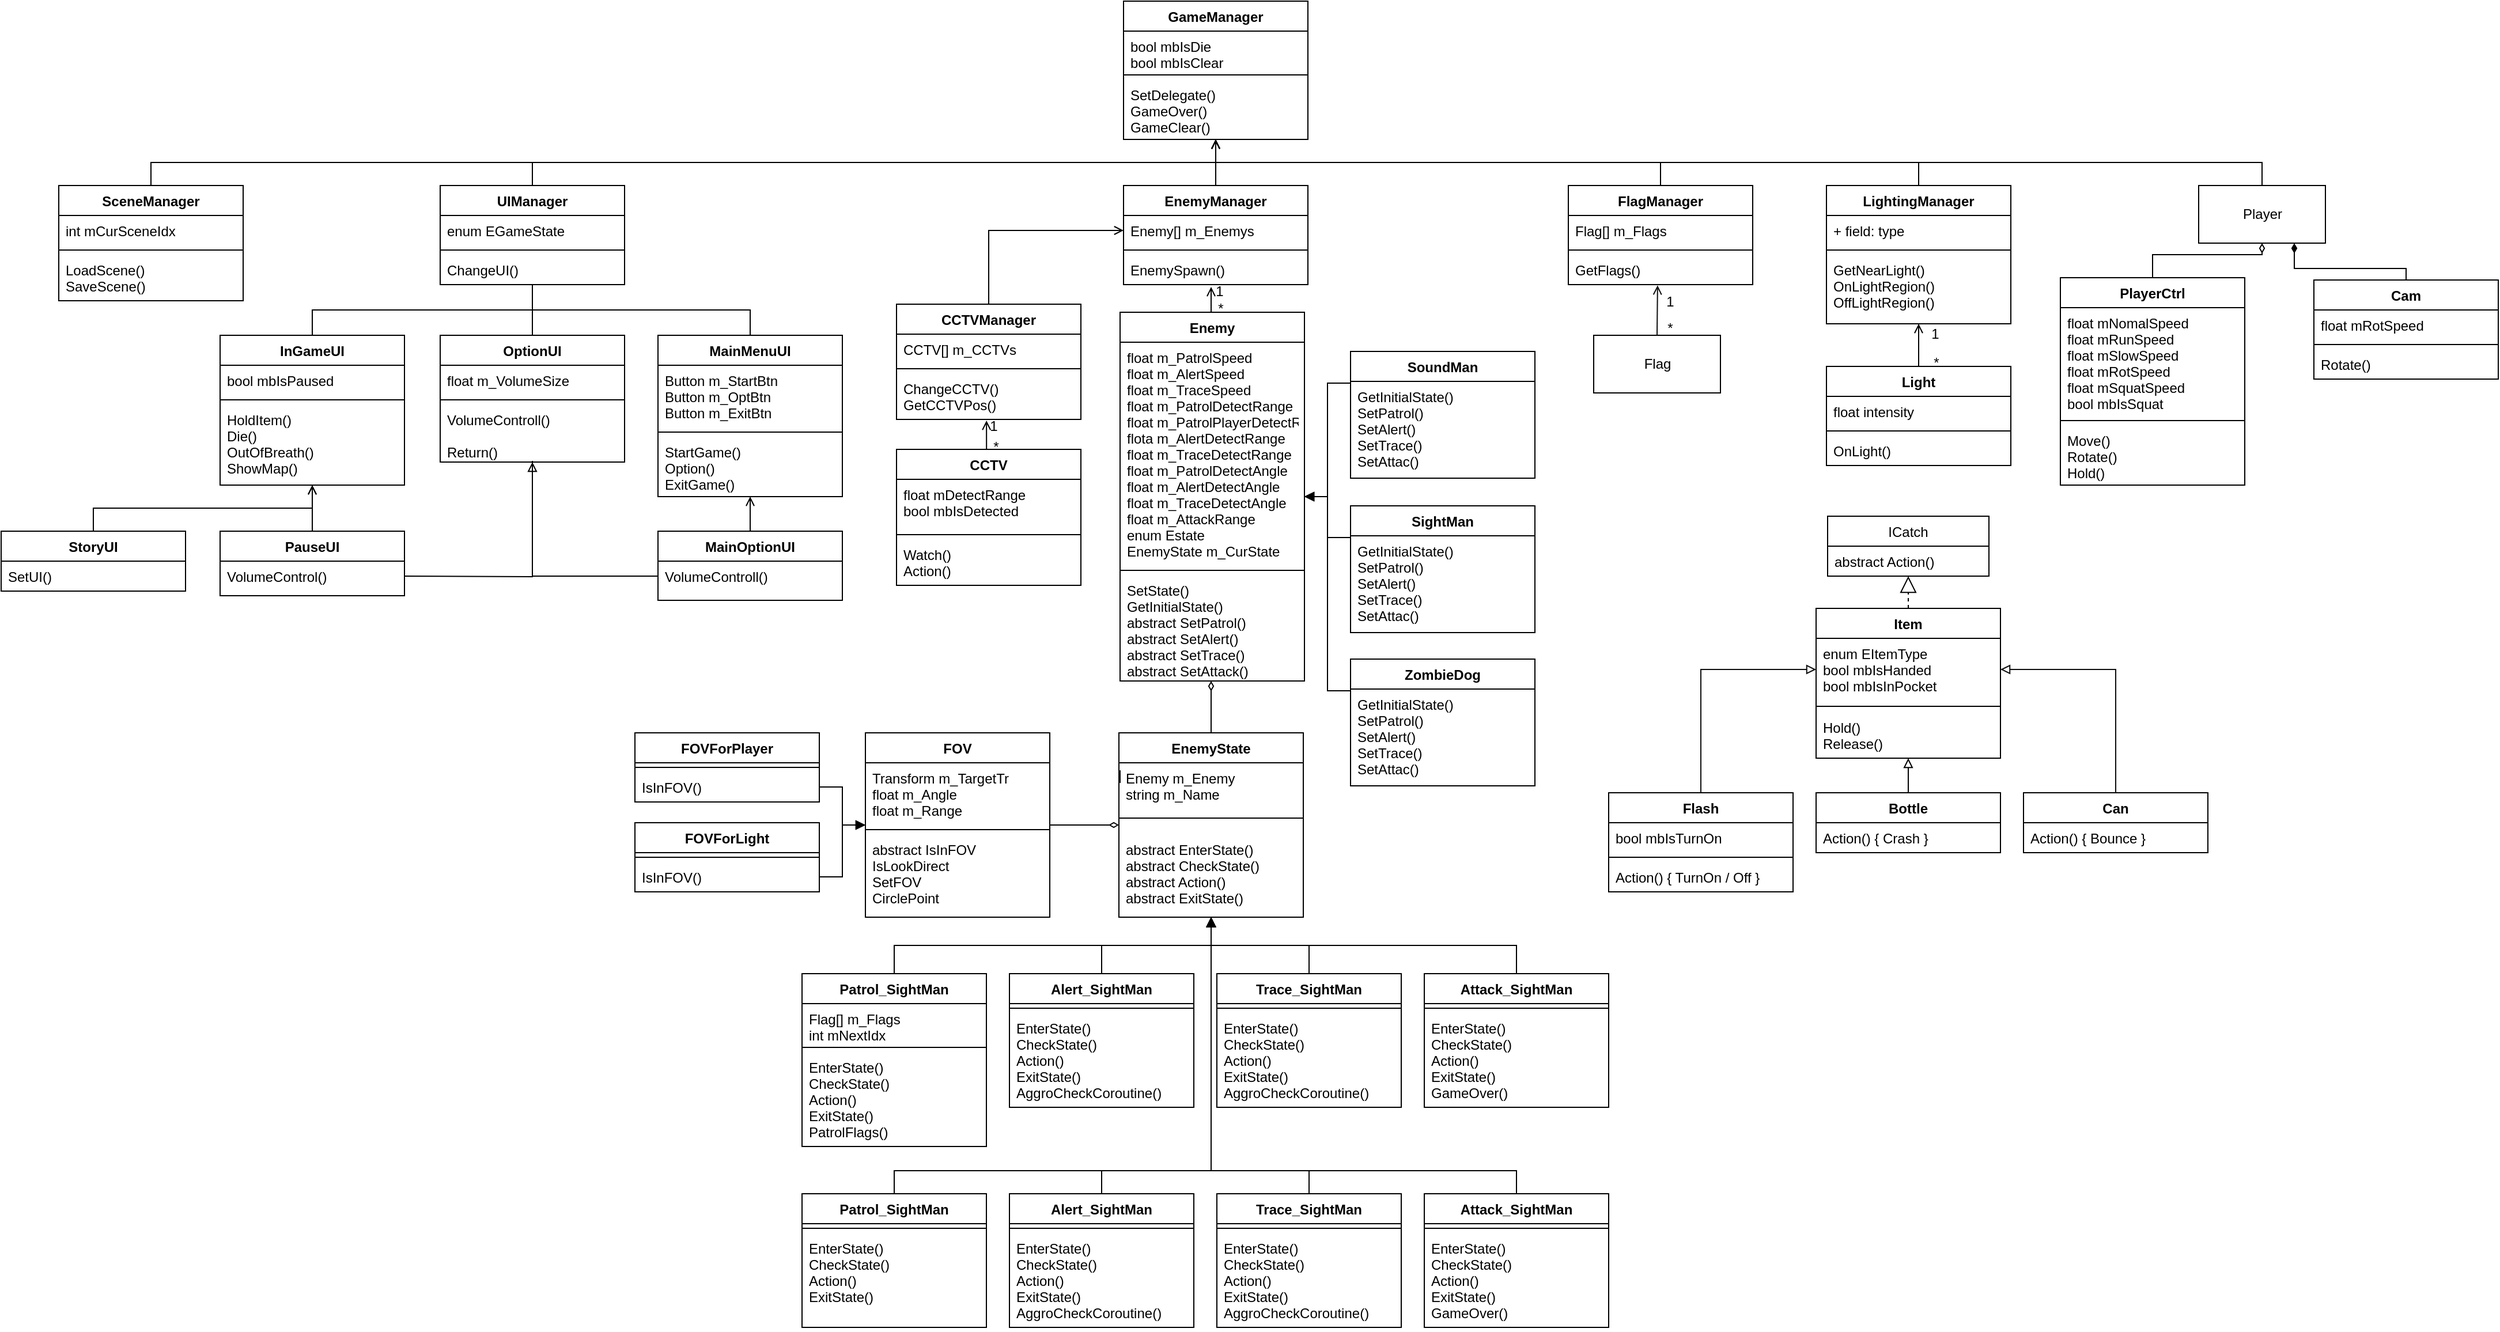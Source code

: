 <mxfile version="20.5.3" type="device"><diagram id="C5RBs43oDa-KdzZeNtuy" name="Page-1"><mxGraphModel dx="2012" dy="1831" grid="1" gridSize="10" guides="1" tooltips="1" connect="1" arrows="1" fold="1" page="1" pageScale="1" pageWidth="827" pageHeight="1169" math="0" shadow="0"><root><mxCell id="WIyWlLk6GJQsqaUBKTNV-0"/><mxCell id="WIyWlLk6GJQsqaUBKTNV-1" parent="WIyWlLk6GJQsqaUBKTNV-0"/><mxCell id="2dFrVnotjNroQmlPNKlV-12" value="GameManager" style="swimlane;fontStyle=1;align=center;verticalAlign=top;childLayout=stackLayout;horizontal=1;startSize=26;horizontalStack=0;resizeParent=1;resizeParentMax=0;resizeLast=0;collapsible=1;marginBottom=0;" parent="WIyWlLk6GJQsqaUBKTNV-1" vertex="1"><mxGeometry x="254" y="-10" width="160" height="120" as="geometry"/></mxCell><mxCell id="2dFrVnotjNroQmlPNKlV-13" value="bool mbIsDie&#10;bool mbIsClear&#10;" style="text;strokeColor=none;fillColor=none;align=left;verticalAlign=top;spacingLeft=4;spacingRight=4;overflow=hidden;rotatable=0;points=[[0,0.5],[1,0.5]];portConstraint=eastwest;" parent="2dFrVnotjNroQmlPNKlV-12" vertex="1"><mxGeometry y="26" width="160" height="34" as="geometry"/></mxCell><mxCell id="2dFrVnotjNroQmlPNKlV-14" value="" style="line;strokeWidth=1;fillColor=none;align=left;verticalAlign=middle;spacingTop=-1;spacingLeft=3;spacingRight=3;rotatable=0;labelPosition=right;points=[];portConstraint=eastwest;strokeColor=inherit;" parent="2dFrVnotjNroQmlPNKlV-12" vertex="1"><mxGeometry y="60" width="160" height="8" as="geometry"/></mxCell><mxCell id="2dFrVnotjNroQmlPNKlV-15" value="SetDelegate()&#10;GameOver()&#10;GameClear()" style="text;strokeColor=none;fillColor=none;align=left;verticalAlign=top;spacingLeft=4;spacingRight=4;overflow=hidden;rotatable=0;points=[[0,0.5],[1,0.5]];portConstraint=eastwest;" parent="2dFrVnotjNroQmlPNKlV-12" vertex="1"><mxGeometry y="68" width="160" height="52" as="geometry"/></mxCell><mxCell id="VQfciIVfP3_3jHoSC1qB-0" style="edgeStyle=orthogonalEdgeStyle;rounded=0;orthogonalLoop=1;jettySize=auto;html=1;exitX=0.5;exitY=0;exitDx=0;exitDy=0;endArrow=open;endFill=0;" parent="WIyWlLk6GJQsqaUBKTNV-1" source="2dFrVnotjNroQmlPNKlV-16" target="2dFrVnotjNroQmlPNKlV-12" edge="1"><mxGeometry relative="1" as="geometry"/></mxCell><mxCell id="2dFrVnotjNroQmlPNKlV-16" value="UIManager" style="swimlane;fontStyle=1;align=center;verticalAlign=top;childLayout=stackLayout;horizontal=1;startSize=26;horizontalStack=0;resizeParent=1;resizeParentMax=0;resizeLast=0;collapsible=1;marginBottom=0;" parent="WIyWlLk6GJQsqaUBKTNV-1" vertex="1"><mxGeometry x="-339" y="150" width="160" height="86" as="geometry"/></mxCell><mxCell id="2dFrVnotjNroQmlPNKlV-17" value="enum EGameState" style="text;strokeColor=none;fillColor=none;align=left;verticalAlign=top;spacingLeft=4;spacingRight=4;overflow=hidden;rotatable=0;points=[[0,0.5],[1,0.5]];portConstraint=eastwest;" parent="2dFrVnotjNroQmlPNKlV-16" vertex="1"><mxGeometry y="26" width="160" height="26" as="geometry"/></mxCell><mxCell id="2dFrVnotjNroQmlPNKlV-18" value="" style="line;strokeWidth=1;fillColor=none;align=left;verticalAlign=middle;spacingTop=-1;spacingLeft=3;spacingRight=3;rotatable=0;labelPosition=right;points=[];portConstraint=eastwest;strokeColor=inherit;" parent="2dFrVnotjNroQmlPNKlV-16" vertex="1"><mxGeometry y="52" width="160" height="8" as="geometry"/></mxCell><mxCell id="2dFrVnotjNroQmlPNKlV-19" value="ChangeUI()" style="text;strokeColor=none;fillColor=none;align=left;verticalAlign=top;spacingLeft=4;spacingRight=4;overflow=hidden;rotatable=0;points=[[0,0.5],[1,0.5]];portConstraint=eastwest;" parent="2dFrVnotjNroQmlPNKlV-16" vertex="1"><mxGeometry y="60" width="160" height="26" as="geometry"/></mxCell><mxCell id="2dFrVnotjNroQmlPNKlV-20" value="Item" style="swimlane;fontStyle=1;align=center;verticalAlign=top;childLayout=stackLayout;horizontal=1;startSize=26;horizontalStack=0;resizeParent=1;resizeParentMax=0;resizeLast=0;collapsible=1;marginBottom=0;" parent="WIyWlLk6GJQsqaUBKTNV-1" vertex="1"><mxGeometry x="855" y="517" width="160" height="130" as="geometry"/></mxCell><mxCell id="2dFrVnotjNroQmlPNKlV-21" value="enum EItemType&#10;bool mbIsHanded&#10;bool mbIsInPocket" style="text;strokeColor=none;fillColor=none;align=left;verticalAlign=top;spacingLeft=4;spacingRight=4;overflow=hidden;rotatable=0;points=[[0,0.5],[1,0.5]];portConstraint=eastwest;" parent="2dFrVnotjNroQmlPNKlV-20" vertex="1"><mxGeometry y="26" width="160" height="54" as="geometry"/></mxCell><mxCell id="2dFrVnotjNroQmlPNKlV-22" value="" style="line;strokeWidth=1;fillColor=none;align=left;verticalAlign=middle;spacingTop=-1;spacingLeft=3;spacingRight=3;rotatable=0;labelPosition=right;points=[];portConstraint=eastwest;strokeColor=inherit;" parent="2dFrVnotjNroQmlPNKlV-20" vertex="1"><mxGeometry y="80" width="160" height="10" as="geometry"/></mxCell><mxCell id="2dFrVnotjNroQmlPNKlV-23" value="Hold()&#10;Release()" style="text;strokeColor=none;fillColor=none;align=left;verticalAlign=top;spacingLeft=4;spacingRight=4;overflow=hidden;rotatable=0;points=[[0,0.5],[1,0.5]];portConstraint=eastwest;" parent="2dFrVnotjNroQmlPNKlV-20" vertex="1"><mxGeometry y="90" width="160" height="40" as="geometry"/></mxCell><mxCell id="rz0L36-2m6d8yXpoOx7T-83" style="edgeStyle=orthogonalEdgeStyle;rounded=0;orthogonalLoop=1;jettySize=auto;html=1;exitX=0.5;exitY=0;exitDx=0;exitDy=0;endArrow=block;endFill=0;" parent="WIyWlLk6GJQsqaUBKTNV-1" source="2dFrVnotjNroQmlPNKlV-32" target="2dFrVnotjNroQmlPNKlV-20" edge="1"><mxGeometry relative="1" as="geometry"/></mxCell><mxCell id="2dFrVnotjNroQmlPNKlV-32" value="Bottle" style="swimlane;fontStyle=1;align=center;verticalAlign=top;childLayout=stackLayout;horizontal=1;startSize=26;horizontalStack=0;resizeParent=1;resizeParentMax=0;resizeLast=0;collapsible=1;marginBottom=0;" parent="WIyWlLk6GJQsqaUBKTNV-1" vertex="1"><mxGeometry x="855" y="677" width="160" height="52" as="geometry"/></mxCell><mxCell id="2dFrVnotjNroQmlPNKlV-35" value="Action() { Crash }" style="text;strokeColor=none;fillColor=none;align=left;verticalAlign=top;spacingLeft=4;spacingRight=4;overflow=hidden;rotatable=0;points=[[0,0.5],[1,0.5]];portConstraint=eastwest;" parent="2dFrVnotjNroQmlPNKlV-32" vertex="1"><mxGeometry y="26" width="160" height="26" as="geometry"/></mxCell><mxCell id="2dFrVnotjNroQmlPNKlV-40" value="ICatch" style="swimlane;fontStyle=0;childLayout=stackLayout;horizontal=1;startSize=26;fillColor=none;horizontalStack=0;resizeParent=1;resizeParentMax=0;resizeLast=0;collapsible=1;marginBottom=0;" parent="WIyWlLk6GJQsqaUBKTNV-1" vertex="1"><mxGeometry x="865" y="437" width="140" height="52" as="geometry"/></mxCell><mxCell id="2dFrVnotjNroQmlPNKlV-41" value="abstract Action()" style="text;strokeColor=none;fillColor=none;align=left;verticalAlign=top;spacingLeft=4;spacingRight=4;overflow=hidden;rotatable=0;points=[[0,0.5],[1,0.5]];portConstraint=eastwest;" parent="2dFrVnotjNroQmlPNKlV-40" vertex="1"><mxGeometry y="26" width="140" height="26" as="geometry"/></mxCell><mxCell id="2dFrVnotjNroQmlPNKlV-127" style="edgeStyle=orthogonalEdgeStyle;rounded=0;orthogonalLoop=1;jettySize=auto;html=1;exitX=0.5;exitY=0;exitDx=0;exitDy=0;strokeColor=#0D0D0D;endArrow=block;endFill=0;" parent="WIyWlLk6GJQsqaUBKTNV-1" source="2dFrVnotjNroQmlPNKlV-44" target="2dFrVnotjNroQmlPNKlV-21" edge="1"><mxGeometry relative="1" as="geometry"/></mxCell><mxCell id="2dFrVnotjNroQmlPNKlV-44" value="Can" style="swimlane;fontStyle=1;align=center;verticalAlign=top;childLayout=stackLayout;horizontal=1;startSize=26;horizontalStack=0;resizeParent=1;resizeParentMax=0;resizeLast=0;collapsible=1;marginBottom=0;" parent="WIyWlLk6GJQsqaUBKTNV-1" vertex="1"><mxGeometry x="1035" y="677" width="160" height="52" as="geometry"/></mxCell><mxCell id="2dFrVnotjNroQmlPNKlV-47" value="Action() { Bounce }" style="text;strokeColor=none;fillColor=none;align=left;verticalAlign=top;spacingLeft=4;spacingRight=4;overflow=hidden;rotatable=0;points=[[0,0.5],[1,0.5]];portConstraint=eastwest;" parent="2dFrVnotjNroQmlPNKlV-44" vertex="1"><mxGeometry y="26" width="160" height="26" as="geometry"/></mxCell><mxCell id="2dFrVnotjNroQmlPNKlV-128" style="edgeStyle=orthogonalEdgeStyle;rounded=0;orthogonalLoop=1;jettySize=auto;html=1;exitX=0.5;exitY=0;exitDx=0;exitDy=0;entryX=0;entryY=0.5;entryDx=0;entryDy=0;strokeColor=#0D0D0D;endArrow=block;endFill=0;" parent="WIyWlLk6GJQsqaUBKTNV-1" source="2dFrVnotjNroQmlPNKlV-48" target="2dFrVnotjNroQmlPNKlV-21" edge="1"><mxGeometry relative="1" as="geometry"/></mxCell><mxCell id="2dFrVnotjNroQmlPNKlV-48" value="Flash" style="swimlane;fontStyle=1;align=center;verticalAlign=top;childLayout=stackLayout;horizontal=1;startSize=26;horizontalStack=0;resizeParent=1;resizeParentMax=0;resizeLast=0;collapsible=1;marginBottom=0;" parent="WIyWlLk6GJQsqaUBKTNV-1" vertex="1"><mxGeometry x="675" y="677" width="160" height="86" as="geometry"/></mxCell><mxCell id="2dFrVnotjNroQmlPNKlV-49" value="bool mbIsTurnOn" style="text;strokeColor=none;fillColor=none;align=left;verticalAlign=top;spacingLeft=4;spacingRight=4;overflow=hidden;rotatable=0;points=[[0,0.5],[1,0.5]];portConstraint=eastwest;" parent="2dFrVnotjNroQmlPNKlV-48" vertex="1"><mxGeometry y="26" width="160" height="26" as="geometry"/></mxCell><mxCell id="2dFrVnotjNroQmlPNKlV-50" value="" style="line;strokeWidth=1;fillColor=none;align=left;verticalAlign=middle;spacingTop=-1;spacingLeft=3;spacingRight=3;rotatable=0;labelPosition=right;points=[];portConstraint=eastwest;strokeColor=inherit;" parent="2dFrVnotjNroQmlPNKlV-48" vertex="1"><mxGeometry y="52" width="160" height="8" as="geometry"/></mxCell><mxCell id="2dFrVnotjNroQmlPNKlV-51" value="Action() { TurnOn / Off }" style="text;strokeColor=none;fillColor=none;align=left;verticalAlign=top;spacingLeft=4;spacingRight=4;overflow=hidden;rotatable=0;points=[[0,0.5],[1,0.5]];portConstraint=eastwest;" parent="2dFrVnotjNroQmlPNKlV-48" vertex="1"><mxGeometry y="60" width="160" height="26" as="geometry"/></mxCell><mxCell id="VQfciIVfP3_3jHoSC1qB-19" style="edgeStyle=orthogonalEdgeStyle;rounded=0;orthogonalLoop=1;jettySize=auto;html=1;exitX=0.5;exitY=0;exitDx=0;exitDy=0;endArrow=none;endFill=0;" parent="WIyWlLk6GJQsqaUBKTNV-1" source="2dFrVnotjNroQmlPNKlV-57" target="2dFrVnotjNroQmlPNKlV-16" edge="1"><mxGeometry relative="1" as="geometry"/></mxCell><mxCell id="2dFrVnotjNroQmlPNKlV-57" value="MainMenuUI" style="swimlane;fontStyle=1;align=center;verticalAlign=top;childLayout=stackLayout;horizontal=1;startSize=26;horizontalStack=0;resizeParent=1;resizeParentMax=0;resizeLast=0;collapsible=1;marginBottom=0;" parent="WIyWlLk6GJQsqaUBKTNV-1" vertex="1"><mxGeometry x="-150" y="280" width="160" height="140" as="geometry"/></mxCell><mxCell id="2dFrVnotjNroQmlPNKlV-58" value="Button m_StartBtn&#10;Button m_OptBtn&#10;Button m_ExitBtn" style="text;strokeColor=none;fillColor=none;align=left;verticalAlign=top;spacingLeft=4;spacingRight=4;overflow=hidden;rotatable=0;points=[[0,0.5],[1,0.5]];portConstraint=eastwest;" parent="2dFrVnotjNroQmlPNKlV-57" vertex="1"><mxGeometry y="26" width="160" height="54" as="geometry"/></mxCell><mxCell id="2dFrVnotjNroQmlPNKlV-59" value="" style="line;strokeWidth=1;fillColor=none;align=left;verticalAlign=middle;spacingTop=-1;spacingLeft=3;spacingRight=3;rotatable=0;labelPosition=right;points=[];portConstraint=eastwest;strokeColor=inherit;" parent="2dFrVnotjNroQmlPNKlV-57" vertex="1"><mxGeometry y="80" width="160" height="8" as="geometry"/></mxCell><mxCell id="2dFrVnotjNroQmlPNKlV-60" value="StartGame()&#10;Option()&#10;ExitGame()" style="text;strokeColor=none;fillColor=none;align=left;verticalAlign=top;spacingLeft=4;spacingRight=4;overflow=hidden;rotatable=0;points=[[0,0.5],[1,0.5]];portConstraint=eastwest;" parent="2dFrVnotjNroQmlPNKlV-57" vertex="1"><mxGeometry y="88" width="160" height="52" as="geometry"/></mxCell><mxCell id="VQfciIVfP3_3jHoSC1qB-18" style="edgeStyle=orthogonalEdgeStyle;rounded=0;orthogonalLoop=1;jettySize=auto;html=1;exitX=0.5;exitY=0;exitDx=0;exitDy=0;endArrow=open;endFill=0;" parent="WIyWlLk6GJQsqaUBKTNV-1" source="2dFrVnotjNroQmlPNKlV-61" target="2dFrVnotjNroQmlPNKlV-57" edge="1"><mxGeometry relative="1" as="geometry"/></mxCell><mxCell id="2dFrVnotjNroQmlPNKlV-61" value="MainOptionUI" style="swimlane;fontStyle=1;align=center;verticalAlign=top;childLayout=stackLayout;horizontal=1;startSize=26;horizontalStack=0;resizeParent=1;resizeParentMax=0;resizeLast=0;collapsible=1;marginBottom=0;" parent="WIyWlLk6GJQsqaUBKTNV-1" vertex="1"><mxGeometry x="-150" y="450" width="160" height="60" as="geometry"/></mxCell><mxCell id="2dFrVnotjNroQmlPNKlV-64" value="VolumeControll()" style="text;strokeColor=none;fillColor=none;align=left;verticalAlign=top;spacingLeft=4;spacingRight=4;overflow=hidden;rotatable=0;points=[[0,0.5],[1,0.5]];portConstraint=eastwest;" parent="2dFrVnotjNroQmlPNKlV-61" vertex="1"><mxGeometry y="26" width="160" height="34" as="geometry"/></mxCell><mxCell id="VQfciIVfP3_3jHoSC1qB-21" style="edgeStyle=orthogonalEdgeStyle;rounded=0;orthogonalLoop=1;jettySize=auto;html=1;exitX=0.5;exitY=0;exitDx=0;exitDy=0;endArrow=none;endFill=0;" parent="WIyWlLk6GJQsqaUBKTNV-1" source="2dFrVnotjNroQmlPNKlV-65" target="2dFrVnotjNroQmlPNKlV-16" edge="1"><mxGeometry relative="1" as="geometry"/></mxCell><mxCell id="2dFrVnotjNroQmlPNKlV-65" value="InGameUI" style="swimlane;fontStyle=1;align=center;verticalAlign=top;childLayout=stackLayout;horizontal=1;startSize=26;horizontalStack=0;resizeParent=1;resizeParentMax=0;resizeLast=0;collapsible=1;marginBottom=0;" parent="WIyWlLk6GJQsqaUBKTNV-1" vertex="1"><mxGeometry x="-530" y="280" width="160" height="130" as="geometry"/></mxCell><mxCell id="2dFrVnotjNroQmlPNKlV-66" value="bool mbIsPaused" style="text;strokeColor=none;fillColor=none;align=left;verticalAlign=top;spacingLeft=4;spacingRight=4;overflow=hidden;rotatable=0;points=[[0,0.5],[1,0.5]];portConstraint=eastwest;" parent="2dFrVnotjNroQmlPNKlV-65" vertex="1"><mxGeometry y="26" width="160" height="26" as="geometry"/></mxCell><mxCell id="2dFrVnotjNroQmlPNKlV-67" value="" style="line;strokeWidth=1;fillColor=none;align=left;verticalAlign=middle;spacingTop=-1;spacingLeft=3;spacingRight=3;rotatable=0;labelPosition=right;points=[];portConstraint=eastwest;strokeColor=inherit;" parent="2dFrVnotjNroQmlPNKlV-65" vertex="1"><mxGeometry y="52" width="160" height="8" as="geometry"/></mxCell><mxCell id="2dFrVnotjNroQmlPNKlV-68" value="HoldItem()&#10;Die()&#10;OutOfBreath()&#10;ShowMap()&#10;" style="text;strokeColor=none;fillColor=none;align=left;verticalAlign=top;spacingLeft=4;spacingRight=4;overflow=hidden;rotatable=0;points=[[0,0.5],[1,0.5]];portConstraint=eastwest;" parent="2dFrVnotjNroQmlPNKlV-65" vertex="1"><mxGeometry y="60" width="160" height="70" as="geometry"/></mxCell><mxCell id="VQfciIVfP3_3jHoSC1qB-16" style="edgeStyle=orthogonalEdgeStyle;rounded=0;orthogonalLoop=1;jettySize=auto;html=1;exitX=0.5;exitY=0;exitDx=0;exitDy=0;endArrow=open;endFill=0;" parent="WIyWlLk6GJQsqaUBKTNV-1" source="2dFrVnotjNroQmlPNKlV-70" target="2dFrVnotjNroQmlPNKlV-65" edge="1"><mxGeometry relative="1" as="geometry"/></mxCell><mxCell id="2dFrVnotjNroQmlPNKlV-70" value="PauseUI" style="swimlane;fontStyle=1;align=center;verticalAlign=top;childLayout=stackLayout;horizontal=1;startSize=26;horizontalStack=0;resizeParent=1;resizeParentMax=0;resizeLast=0;collapsible=1;marginBottom=0;" parent="WIyWlLk6GJQsqaUBKTNV-1" vertex="1"><mxGeometry x="-530" y="450" width="160" height="56" as="geometry"/></mxCell><mxCell id="2dFrVnotjNroQmlPNKlV-73" value="VolumeControl()" style="text;strokeColor=none;fillColor=none;align=left;verticalAlign=top;spacingLeft=4;spacingRight=4;overflow=hidden;rotatable=0;points=[[0,0.5],[1,0.5]];portConstraint=eastwest;" parent="2dFrVnotjNroQmlPNKlV-70" vertex="1"><mxGeometry y="26" width="160" height="30" as="geometry"/></mxCell><mxCell id="VQfciIVfP3_3jHoSC1qB-20" style="edgeStyle=orthogonalEdgeStyle;rounded=0;orthogonalLoop=1;jettySize=auto;html=1;exitX=0.5;exitY=0;exitDx=0;exitDy=0;endArrow=none;endFill=0;" parent="WIyWlLk6GJQsqaUBKTNV-1" source="2dFrVnotjNroQmlPNKlV-74" target="2dFrVnotjNroQmlPNKlV-16" edge="1"><mxGeometry relative="1" as="geometry"/></mxCell><mxCell id="2dFrVnotjNroQmlPNKlV-74" value="OptionUI" style="swimlane;fontStyle=1;align=center;verticalAlign=top;childLayout=stackLayout;horizontal=1;startSize=26;horizontalStack=0;resizeParent=1;resizeParentMax=0;resizeLast=0;collapsible=1;marginBottom=0;" parent="WIyWlLk6GJQsqaUBKTNV-1" vertex="1"><mxGeometry x="-339" y="280" width="160" height="110" as="geometry"/></mxCell><mxCell id="2dFrVnotjNroQmlPNKlV-75" value="float m_VolumeSize" style="text;strokeColor=none;fillColor=none;align=left;verticalAlign=top;spacingLeft=4;spacingRight=4;overflow=hidden;rotatable=0;points=[[0,0.5],[1,0.5]];portConstraint=eastwest;" parent="2dFrVnotjNroQmlPNKlV-74" vertex="1"><mxGeometry y="26" width="160" height="26" as="geometry"/></mxCell><mxCell id="2dFrVnotjNroQmlPNKlV-76" value="" style="line;strokeWidth=1;fillColor=none;align=left;verticalAlign=middle;spacingTop=-1;spacingLeft=3;spacingRight=3;rotatable=0;labelPosition=right;points=[];portConstraint=eastwest;strokeColor=inherit;" parent="2dFrVnotjNroQmlPNKlV-74" vertex="1"><mxGeometry y="52" width="160" height="8" as="geometry"/></mxCell><mxCell id="2dFrVnotjNroQmlPNKlV-77" value="VolumeControll()&#10;&#10;Return()" style="text;strokeColor=none;fillColor=none;align=left;verticalAlign=top;spacingLeft=4;spacingRight=4;overflow=hidden;rotatable=0;points=[[0,0.5],[1,0.5]];portConstraint=eastwest;" parent="2dFrVnotjNroQmlPNKlV-74" vertex="1"><mxGeometry y="60" width="160" height="50" as="geometry"/></mxCell><mxCell id="VQfciIVfP3_3jHoSC1qB-2" style="edgeStyle=orthogonalEdgeStyle;rounded=0;orthogonalLoop=1;jettySize=auto;html=1;exitX=0.5;exitY=0;exitDx=0;exitDy=0;endArrow=open;endFill=0;" parent="WIyWlLk6GJQsqaUBKTNV-1" source="2dFrVnotjNroQmlPNKlV-101" target="2dFrVnotjNroQmlPNKlV-12" edge="1"><mxGeometry relative="1" as="geometry"/></mxCell><mxCell id="2dFrVnotjNroQmlPNKlV-101" value="FlagManager" style="swimlane;fontStyle=1;align=center;verticalAlign=top;childLayout=stackLayout;horizontal=1;startSize=26;horizontalStack=0;resizeParent=1;resizeParentMax=0;resizeLast=0;collapsible=1;marginBottom=0;" parent="WIyWlLk6GJQsqaUBKTNV-1" vertex="1"><mxGeometry x="640" y="150" width="160" height="86" as="geometry"/></mxCell><mxCell id="2dFrVnotjNroQmlPNKlV-102" value="Flag[] m_Flags" style="text;strokeColor=none;fillColor=none;align=left;verticalAlign=top;spacingLeft=4;spacingRight=4;overflow=hidden;rotatable=0;points=[[0,0.5],[1,0.5]];portConstraint=eastwest;" parent="2dFrVnotjNroQmlPNKlV-101" vertex="1"><mxGeometry y="26" width="160" height="26" as="geometry"/></mxCell><mxCell id="2dFrVnotjNroQmlPNKlV-103" value="" style="line;strokeWidth=1;fillColor=none;align=left;verticalAlign=middle;spacingTop=-1;spacingLeft=3;spacingRight=3;rotatable=0;labelPosition=right;points=[];portConstraint=eastwest;strokeColor=inherit;" parent="2dFrVnotjNroQmlPNKlV-101" vertex="1"><mxGeometry y="52" width="160" height="8" as="geometry"/></mxCell><mxCell id="2dFrVnotjNroQmlPNKlV-104" value="GetFlags()" style="text;strokeColor=none;fillColor=none;align=left;verticalAlign=top;spacingLeft=4;spacingRight=4;overflow=hidden;rotatable=0;points=[[0,0.5],[1,0.5]];portConstraint=eastwest;" parent="2dFrVnotjNroQmlPNKlV-101" vertex="1"><mxGeometry y="60" width="160" height="26" as="geometry"/></mxCell><mxCell id="2dFrVnotjNroQmlPNKlV-113" value="Flag" style="html=1;" parent="WIyWlLk6GJQsqaUBKTNV-1" vertex="1"><mxGeometry x="662" y="280" width="110" height="50" as="geometry"/></mxCell><mxCell id="VQfciIVfP3_3jHoSC1qB-1" style="edgeStyle=orthogonalEdgeStyle;rounded=0;orthogonalLoop=1;jettySize=auto;html=1;exitX=0.5;exitY=0;exitDx=0;exitDy=0;endArrow=open;endFill=0;" parent="WIyWlLk6GJQsqaUBKTNV-1" source="2dFrVnotjNroQmlPNKlV-118" target="2dFrVnotjNroQmlPNKlV-12" edge="1"><mxGeometry relative="1" as="geometry"/></mxCell><mxCell id="2dFrVnotjNroQmlPNKlV-118" value="EnemyManager" style="swimlane;fontStyle=1;align=center;verticalAlign=top;childLayout=stackLayout;horizontal=1;startSize=26;horizontalStack=0;resizeParent=1;resizeParentMax=0;resizeLast=0;collapsible=1;marginBottom=0;" parent="WIyWlLk6GJQsqaUBKTNV-1" vertex="1"><mxGeometry x="254" y="150" width="160" height="86" as="geometry"/></mxCell><mxCell id="2dFrVnotjNroQmlPNKlV-119" value="Enemy[] m_Enemys" style="text;strokeColor=none;fillColor=none;align=left;verticalAlign=top;spacingLeft=4;spacingRight=4;overflow=hidden;rotatable=0;points=[[0,0.5],[1,0.5]];portConstraint=eastwest;" parent="2dFrVnotjNroQmlPNKlV-118" vertex="1"><mxGeometry y="26" width="160" height="26" as="geometry"/></mxCell><mxCell id="2dFrVnotjNroQmlPNKlV-120" value="" style="line;strokeWidth=1;fillColor=none;align=left;verticalAlign=middle;spacingTop=-1;spacingLeft=3;spacingRight=3;rotatable=0;labelPosition=right;points=[];portConstraint=eastwest;strokeColor=inherit;" parent="2dFrVnotjNroQmlPNKlV-118" vertex="1"><mxGeometry y="52" width="160" height="8" as="geometry"/></mxCell><mxCell id="2dFrVnotjNroQmlPNKlV-121" value="EnemySpawn()" style="text;strokeColor=none;fillColor=none;align=left;verticalAlign=top;spacingLeft=4;spacingRight=4;overflow=hidden;rotatable=0;points=[[0,0.5],[1,0.5]];portConstraint=eastwest;" parent="2dFrVnotjNroQmlPNKlV-118" vertex="1"><mxGeometry y="60" width="160" height="26" as="geometry"/></mxCell><mxCell id="2dFrVnotjNroQmlPNKlV-123" value="" style="endArrow=block;dashed=1;endFill=0;endSize=12;html=1;rounded=0;exitX=0.5;exitY=0;exitDx=0;exitDy=0;" parent="WIyWlLk6GJQsqaUBKTNV-1" source="2dFrVnotjNroQmlPNKlV-20" target="2dFrVnotjNroQmlPNKlV-41" edge="1"><mxGeometry width="160" relative="1" as="geometry"><mxPoint x="745" y="477" as="sourcePoint"/><mxPoint x="935" y="467" as="targetPoint"/></mxGeometry></mxCell><mxCell id="2dFrVnotjNroQmlPNKlV-131" value="" style="endArrow=open;html=1;rounded=0;strokeColor=#0D0D0D;entryX=0.484;entryY=1.023;entryDx=0;entryDy=0;entryPerimeter=0;exitX=0.5;exitY=0;exitDx=0;exitDy=0;endFill=0;" parent="WIyWlLk6GJQsqaUBKTNV-1" source="2dFrVnotjNroQmlPNKlV-113" target="2dFrVnotjNroQmlPNKlV-104" edge="1"><mxGeometry width="50" height="50" relative="1" as="geometry"><mxPoint x="497" y="280" as="sourcePoint"/><mxPoint x="380" y="330" as="targetPoint"/></mxGeometry></mxCell><mxCell id="rz0L36-2m6d8yXpoOx7T-55" style="edgeStyle=orthogonalEdgeStyle;rounded=0;orthogonalLoop=1;jettySize=auto;html=1;exitX=0.5;exitY=0;exitDx=0;exitDy=0;entryX=0.475;entryY=1.077;entryDx=0;entryDy=0;entryPerimeter=0;endArrow=open;endFill=0;" parent="WIyWlLk6GJQsqaUBKTNV-1" source="2dFrVnotjNroQmlPNKlV-132" target="2dFrVnotjNroQmlPNKlV-121" edge="1"><mxGeometry relative="1" as="geometry"/></mxCell><mxCell id="2dFrVnotjNroQmlPNKlV-132" value="Enemy" style="swimlane;fontStyle=1;align=center;verticalAlign=top;childLayout=stackLayout;horizontal=1;startSize=26;horizontalStack=0;resizeParent=1;resizeParentMax=0;resizeLast=0;collapsible=1;marginBottom=0;" parent="WIyWlLk6GJQsqaUBKTNV-1" vertex="1"><mxGeometry x="251" y="260" width="160" height="320" as="geometry"/></mxCell><mxCell id="2dFrVnotjNroQmlPNKlV-133" value="float m_PatrolSpeed&#10;float m_AlertSpeed&#10;float m_TraceSpeed&#10;float m_PatrolDetectRange&#10;float m_PatrolPlayerDetectRange&#10;flota m_AlertDetectRange&#10;float m_TraceDetectRange&#10;float m_PatrolDetectAngle&#10;float m_AlertDetectAngle&#10;float m_TraceDetectAngle&#10;float m_AttackRange&#10;enum Estate&#10;EnemyState m_CurState" style="text;strokeColor=none;fillColor=none;align=left;verticalAlign=top;spacingLeft=4;spacingRight=4;overflow=hidden;rotatable=0;points=[[0,0.5],[1,0.5]];portConstraint=eastwest;" parent="2dFrVnotjNroQmlPNKlV-132" vertex="1"><mxGeometry y="26" width="160" height="194" as="geometry"/></mxCell><mxCell id="2dFrVnotjNroQmlPNKlV-134" value="" style="line;strokeWidth=1;fillColor=none;align=left;verticalAlign=middle;spacingTop=-1;spacingLeft=3;spacingRight=3;rotatable=0;labelPosition=right;points=[];portConstraint=eastwest;strokeColor=inherit;" parent="2dFrVnotjNroQmlPNKlV-132" vertex="1"><mxGeometry y="220" width="160" height="8" as="geometry"/></mxCell><mxCell id="2dFrVnotjNroQmlPNKlV-135" value="SetState()&#10;GetInitialState()&#10;abstract SetPatrol()&#10;abstract SetAlert()&#10;abstract SetTrace()&#10;abstract SetAttack()" style="text;strokeColor=none;fillColor=none;align=left;verticalAlign=top;spacingLeft=4;spacingRight=4;overflow=hidden;rotatable=0;points=[[0,0.5],[1,0.5]];portConstraint=eastwest;" parent="2dFrVnotjNroQmlPNKlV-132" vertex="1"><mxGeometry y="228" width="160" height="92" as="geometry"/></mxCell><mxCell id="L4Ud0WN-KDymbVJi9wOY-71" style="edgeStyle=orthogonalEdgeStyle;rounded=0;orthogonalLoop=1;jettySize=auto;html=1;exitX=0.5;exitY=0;exitDx=0;exitDy=0;endArrow=diamondThin;endFill=0;" edge="1" parent="WIyWlLk6GJQsqaUBKTNV-1" source="2dFrVnotjNroQmlPNKlV-137" target="2dFrVnotjNroQmlPNKlV-132"><mxGeometry relative="1" as="geometry"><Array as="points"><mxPoint x="330" y="590"/><mxPoint x="330" y="590"/></Array></mxGeometry></mxCell><mxCell id="2dFrVnotjNroQmlPNKlV-137" value="EnemyState" style="swimlane;fontStyle=1;align=center;verticalAlign=top;childLayout=stackLayout;horizontal=1;startSize=26;horizontalStack=0;resizeParent=1;resizeParentMax=0;resizeLast=0;collapsible=1;marginBottom=0;" parent="WIyWlLk6GJQsqaUBKTNV-1" vertex="1"><mxGeometry x="250" y="625" width="160" height="160" as="geometry"/></mxCell><mxCell id="2dFrVnotjNroQmlPNKlV-138" value="Enemy m_Enemy&#10;string m_Name" style="text;strokeColor=none;fillColor=none;align=left;verticalAlign=top;spacingLeft=4;spacingRight=4;overflow=hidden;rotatable=0;points=[[0,0.5],[1,0.5]];portConstraint=eastwest;" parent="2dFrVnotjNroQmlPNKlV-137" vertex="1"><mxGeometry y="26" width="160" height="34" as="geometry"/></mxCell><mxCell id="2dFrVnotjNroQmlPNKlV-139" value="" style="line;strokeWidth=1;fillColor=none;align=left;verticalAlign=middle;spacingTop=-1;spacingLeft=3;spacingRight=3;rotatable=0;labelPosition=right;points=[];portConstraint=eastwest;strokeColor=inherit;" parent="2dFrVnotjNroQmlPNKlV-137" vertex="1"><mxGeometry y="60" width="160" height="28" as="geometry"/></mxCell><mxCell id="2dFrVnotjNroQmlPNKlV-140" value="abstract EnterState()&#10;abstract CheckState()&#10;abstract Action()&#10;abstract ExitState()" style="text;strokeColor=none;fillColor=none;align=left;verticalAlign=top;spacingLeft=4;spacingRight=4;overflow=hidden;rotatable=0;points=[[0,0.5],[1,0.5]];portConstraint=eastwest;" parent="2dFrVnotjNroQmlPNKlV-137" vertex="1"><mxGeometry y="88" width="160" height="72" as="geometry"/></mxCell><mxCell id="VQfciIVfP3_3jHoSC1qB-9" style="edgeStyle=orthogonalEdgeStyle;rounded=0;orthogonalLoop=1;jettySize=auto;html=1;exitX=0;exitY=0.5;exitDx=0;exitDy=0;entryX=0.006;entryY=0.192;entryDx=0;entryDy=0;entryPerimeter=0;endArrow=none;endFill=0;" parent="2dFrVnotjNroQmlPNKlV-137" source="2dFrVnotjNroQmlPNKlV-138" target="2dFrVnotjNroQmlPNKlV-138" edge="1"><mxGeometry relative="1" as="geometry"/></mxCell><mxCell id="L4Ud0WN-KDymbVJi9wOY-72" style="edgeStyle=orthogonalEdgeStyle;rounded=0;orthogonalLoop=1;jettySize=auto;html=1;exitX=0;exitY=0.25;exitDx=0;exitDy=0;endArrow=block;endFill=1;" edge="1" parent="WIyWlLk6GJQsqaUBKTNV-1" source="rz0L36-2m6d8yXpoOx7T-9" target="2dFrVnotjNroQmlPNKlV-132"><mxGeometry relative="1" as="geometry"/></mxCell><mxCell id="rz0L36-2m6d8yXpoOx7T-9" value="SoundMan" style="swimlane;fontStyle=1;align=center;verticalAlign=top;childLayout=stackLayout;horizontal=1;startSize=26;horizontalStack=0;resizeParent=1;resizeParentMax=0;resizeLast=0;collapsible=1;marginBottom=0;" parent="WIyWlLk6GJQsqaUBKTNV-1" vertex="1"><mxGeometry x="451" y="294" width="160" height="110" as="geometry"/></mxCell><mxCell id="rz0L36-2m6d8yXpoOx7T-12" value="GetInitialState()&#10;SetPatrol()&#10;SetAlert()&#10;SetTrace()&#10;SetAttac()" style="text;strokeColor=none;fillColor=none;align=left;verticalAlign=top;spacingLeft=4;spacingRight=4;overflow=hidden;rotatable=0;points=[[0,0.5],[1,0.5]];portConstraint=eastwest;" parent="rz0L36-2m6d8yXpoOx7T-9" vertex="1"><mxGeometry y="26" width="160" height="84" as="geometry"/></mxCell><mxCell id="L4Ud0WN-KDymbVJi9wOY-73" style="edgeStyle=orthogonalEdgeStyle;rounded=0;orthogonalLoop=1;jettySize=auto;html=1;exitX=0;exitY=0.25;exitDx=0;exitDy=0;endArrow=block;endFill=1;" edge="1" parent="WIyWlLk6GJQsqaUBKTNV-1" source="rz0L36-2m6d8yXpoOx7T-13" target="2dFrVnotjNroQmlPNKlV-132"><mxGeometry relative="1" as="geometry"/></mxCell><mxCell id="rz0L36-2m6d8yXpoOx7T-13" value="SightMan" style="swimlane;fontStyle=1;align=center;verticalAlign=top;childLayout=stackLayout;horizontal=1;startSize=26;horizontalStack=0;resizeParent=1;resizeParentMax=0;resizeLast=0;collapsible=1;marginBottom=0;" parent="WIyWlLk6GJQsqaUBKTNV-1" vertex="1"><mxGeometry x="451" y="428" width="160" height="110" as="geometry"/></mxCell><mxCell id="rz0L36-2m6d8yXpoOx7T-16" value="GetInitialState()&#10;SetPatrol()&#10;SetAlert()&#10;SetTrace()&#10;SetAttac()" style="text;strokeColor=none;fillColor=none;align=left;verticalAlign=top;spacingLeft=4;spacingRight=4;overflow=hidden;rotatable=0;points=[[0,0.5],[1,0.5]];portConstraint=eastwest;" parent="rz0L36-2m6d8yXpoOx7T-13" vertex="1"><mxGeometry y="26" width="160" height="84" as="geometry"/></mxCell><mxCell id="VQfciIVfP3_3jHoSC1qB-4" style="edgeStyle=orthogonalEdgeStyle;rounded=0;orthogonalLoop=1;jettySize=auto;html=1;exitX=0.5;exitY=0;exitDx=0;exitDy=0;endArrow=diamondThin;endFill=0;" parent="WIyWlLk6GJQsqaUBKTNV-1" source="rz0L36-2m6d8yXpoOx7T-22" target="rz0L36-2m6d8yXpoOx7T-30" edge="1"><mxGeometry relative="1" as="geometry"/></mxCell><mxCell id="rz0L36-2m6d8yXpoOx7T-22" value="PlayerCtrl" style="swimlane;fontStyle=1;align=center;verticalAlign=top;childLayout=stackLayout;horizontal=1;startSize=26;horizontalStack=0;resizeParent=1;resizeParentMax=0;resizeLast=0;collapsible=1;marginBottom=0;" parent="WIyWlLk6GJQsqaUBKTNV-1" vertex="1"><mxGeometry x="1067" y="230" width="160" height="180" as="geometry"/></mxCell><mxCell id="rz0L36-2m6d8yXpoOx7T-23" value="float mNomalSpeed&#10;float mRunSpeed&#10;float mSlowSpeed&#10;float mRotSpeed&#10;float mSquatSpeed&#10;bool mbIsSquat&#10;" style="text;strokeColor=none;fillColor=none;align=left;verticalAlign=top;spacingLeft=4;spacingRight=4;overflow=hidden;rotatable=0;points=[[0,0.5],[1,0.5]];portConstraint=eastwest;" parent="rz0L36-2m6d8yXpoOx7T-22" vertex="1"><mxGeometry y="26" width="160" height="94" as="geometry"/></mxCell><mxCell id="rz0L36-2m6d8yXpoOx7T-24" value="" style="line;strokeWidth=1;fillColor=none;align=left;verticalAlign=middle;spacingTop=-1;spacingLeft=3;spacingRight=3;rotatable=0;labelPosition=right;points=[];portConstraint=eastwest;strokeColor=inherit;" parent="rz0L36-2m6d8yXpoOx7T-22" vertex="1"><mxGeometry y="120" width="160" height="8" as="geometry"/></mxCell><mxCell id="rz0L36-2m6d8yXpoOx7T-25" value="Move()&#10;Rotate()&#10;Hold()" style="text;strokeColor=none;fillColor=none;align=left;verticalAlign=top;spacingLeft=4;spacingRight=4;overflow=hidden;rotatable=0;points=[[0,0.5],[1,0.5]];portConstraint=eastwest;" parent="rz0L36-2m6d8yXpoOx7T-22" vertex="1"><mxGeometry y="128" width="160" height="52" as="geometry"/></mxCell><mxCell id="VQfciIVfP3_3jHoSC1qB-3" style="edgeStyle=orthogonalEdgeStyle;rounded=0;orthogonalLoop=1;jettySize=auto;html=1;exitX=0.5;exitY=0;exitDx=0;exitDy=0;endArrow=open;endFill=0;" parent="WIyWlLk6GJQsqaUBKTNV-1" source="rz0L36-2m6d8yXpoOx7T-30" target="2dFrVnotjNroQmlPNKlV-12" edge="1"><mxGeometry relative="1" as="geometry"/></mxCell><mxCell id="rz0L36-2m6d8yXpoOx7T-30" value="Player" style="html=1;" parent="WIyWlLk6GJQsqaUBKTNV-1" vertex="1"><mxGeometry x="1187" y="150" width="110" height="50" as="geometry"/></mxCell><mxCell id="L4Ud0WN-KDymbVJi9wOY-74" style="edgeStyle=orthogonalEdgeStyle;rounded=0;orthogonalLoop=1;jettySize=auto;html=1;exitX=0;exitY=0.25;exitDx=0;exitDy=0;endArrow=block;endFill=1;" edge="1" parent="WIyWlLk6GJQsqaUBKTNV-1" source="rz0L36-2m6d8yXpoOx7T-31" target="2dFrVnotjNroQmlPNKlV-132"><mxGeometry relative="1" as="geometry"/></mxCell><mxCell id="rz0L36-2m6d8yXpoOx7T-31" value="ZombieDog" style="swimlane;fontStyle=1;align=center;verticalAlign=top;childLayout=stackLayout;horizontal=1;startSize=26;horizontalStack=0;resizeParent=1;resizeParentMax=0;resizeLast=0;collapsible=1;marginBottom=0;" parent="WIyWlLk6GJQsqaUBKTNV-1" vertex="1"><mxGeometry x="451" y="561" width="160" height="110" as="geometry"/></mxCell><mxCell id="rz0L36-2m6d8yXpoOx7T-34" value="GetInitialState()&#10;SetPatrol()&#10;SetAlert()&#10;SetTrace()&#10;SetAttac()" style="text;strokeColor=none;fillColor=none;align=left;verticalAlign=top;spacingLeft=4;spacingRight=4;overflow=hidden;rotatable=0;points=[[0,0.5],[1,0.5]];portConstraint=eastwest;" parent="rz0L36-2m6d8yXpoOx7T-31" vertex="1"><mxGeometry y="26" width="160" height="84" as="geometry"/></mxCell><mxCell id="rz0L36-2m6d8yXpoOx7T-53" style="edgeStyle=orthogonalEdgeStyle;rounded=0;orthogonalLoop=1;jettySize=auto;html=1;exitX=0.5;exitY=0;exitDx=0;exitDy=0;entryX=0.488;entryY=1.025;entryDx=0;entryDy=0;entryPerimeter=0;endArrow=open;endFill=0;" parent="WIyWlLk6GJQsqaUBKTNV-1" source="rz0L36-2m6d8yXpoOx7T-36" target="rz0L36-2m6d8yXpoOx7T-43" edge="1"><mxGeometry relative="1" as="geometry"/></mxCell><mxCell id="rz0L36-2m6d8yXpoOx7T-36" value="CCTV" style="swimlane;fontStyle=1;align=center;verticalAlign=top;childLayout=stackLayout;horizontal=1;startSize=26;horizontalStack=0;resizeParent=1;resizeParentMax=0;resizeLast=0;collapsible=1;marginBottom=0;" parent="WIyWlLk6GJQsqaUBKTNV-1" vertex="1"><mxGeometry x="57" y="379" width="160" height="118" as="geometry"/></mxCell><mxCell id="rz0L36-2m6d8yXpoOx7T-37" value="float mDetectRange&#10;bool mbIsDetected" style="text;strokeColor=none;fillColor=none;align=left;verticalAlign=top;spacingLeft=4;spacingRight=4;overflow=hidden;rotatable=0;points=[[0,0.5],[1,0.5]];portConstraint=eastwest;" parent="rz0L36-2m6d8yXpoOx7T-36" vertex="1"><mxGeometry y="26" width="160" height="44" as="geometry"/></mxCell><mxCell id="rz0L36-2m6d8yXpoOx7T-38" value="" style="line;strokeWidth=1;fillColor=none;align=left;verticalAlign=middle;spacingTop=-1;spacingLeft=3;spacingRight=3;rotatable=0;labelPosition=right;points=[];portConstraint=eastwest;strokeColor=inherit;" parent="rz0L36-2m6d8yXpoOx7T-36" vertex="1"><mxGeometry y="70" width="160" height="8" as="geometry"/></mxCell><mxCell id="rz0L36-2m6d8yXpoOx7T-39" value="Watch()&#10;Action()" style="text;strokeColor=none;fillColor=none;align=left;verticalAlign=top;spacingLeft=4;spacingRight=4;overflow=hidden;rotatable=0;points=[[0,0.5],[1,0.5]];portConstraint=eastwest;" parent="rz0L36-2m6d8yXpoOx7T-36" vertex="1"><mxGeometry y="78" width="160" height="40" as="geometry"/></mxCell><mxCell id="rz0L36-2m6d8yXpoOx7T-56" style="edgeStyle=orthogonalEdgeStyle;rounded=0;orthogonalLoop=1;jettySize=auto;html=1;exitX=0.5;exitY=0;exitDx=0;exitDy=0;entryX=0;entryY=0.5;entryDx=0;entryDy=0;endArrow=open;endFill=0;" parent="WIyWlLk6GJQsqaUBKTNV-1" source="rz0L36-2m6d8yXpoOx7T-40" target="2dFrVnotjNroQmlPNKlV-119" edge="1"><mxGeometry relative="1" as="geometry"/></mxCell><mxCell id="rz0L36-2m6d8yXpoOx7T-40" value="CCTVManager" style="swimlane;fontStyle=1;align=center;verticalAlign=top;childLayout=stackLayout;horizontal=1;startSize=26;horizontalStack=0;resizeParent=1;resizeParentMax=0;resizeLast=0;collapsible=1;marginBottom=0;" parent="WIyWlLk6GJQsqaUBKTNV-1" vertex="1"><mxGeometry x="57" y="253" width="160" height="100" as="geometry"/></mxCell><mxCell id="rz0L36-2m6d8yXpoOx7T-41" value="CCTV[] m_CCTVs" style="text;strokeColor=none;fillColor=none;align=left;verticalAlign=top;spacingLeft=4;spacingRight=4;overflow=hidden;rotatable=0;points=[[0,0.5],[1,0.5]];portConstraint=eastwest;" parent="rz0L36-2m6d8yXpoOx7T-40" vertex="1"><mxGeometry y="26" width="160" height="26" as="geometry"/></mxCell><mxCell id="rz0L36-2m6d8yXpoOx7T-42" value="" style="line;strokeWidth=1;fillColor=none;align=left;verticalAlign=middle;spacingTop=-1;spacingLeft=3;spacingRight=3;rotatable=0;labelPosition=right;points=[];portConstraint=eastwest;strokeColor=inherit;" parent="rz0L36-2m6d8yXpoOx7T-40" vertex="1"><mxGeometry y="52" width="160" height="8" as="geometry"/></mxCell><mxCell id="rz0L36-2m6d8yXpoOx7T-43" value="ChangeCCTV()&#10;GetCCTVPos()" style="text;strokeColor=none;fillColor=none;align=left;verticalAlign=top;spacingLeft=4;spacingRight=4;overflow=hidden;rotatable=0;points=[[0,0.5],[1,0.5]];portConstraint=eastwest;" parent="rz0L36-2m6d8yXpoOx7T-40" vertex="1"><mxGeometry y="60" width="160" height="40" as="geometry"/></mxCell><mxCell id="VQfciIVfP3_3jHoSC1qB-5" style="edgeStyle=orthogonalEdgeStyle;rounded=0;orthogonalLoop=1;jettySize=auto;html=1;exitX=0.5;exitY=0;exitDx=0;exitDy=0;endArrow=diamondThin;endFill=1;" parent="WIyWlLk6GJQsqaUBKTNV-1" source="rz0L36-2m6d8yXpoOx7T-44" target="rz0L36-2m6d8yXpoOx7T-30" edge="1"><mxGeometry relative="1" as="geometry"><Array as="points"><mxPoint x="1367" y="222"/><mxPoint x="1270" y="222"/></Array></mxGeometry></mxCell><mxCell id="rz0L36-2m6d8yXpoOx7T-44" value="Cam" style="swimlane;fontStyle=1;align=center;verticalAlign=top;childLayout=stackLayout;horizontal=1;startSize=26;horizontalStack=0;resizeParent=1;resizeParentMax=0;resizeLast=0;collapsible=1;marginBottom=0;" parent="WIyWlLk6GJQsqaUBKTNV-1" vertex="1"><mxGeometry x="1287" y="232" width="160" height="86" as="geometry"/></mxCell><mxCell id="rz0L36-2m6d8yXpoOx7T-45" value="float mRotSpeed" style="text;strokeColor=none;fillColor=none;align=left;verticalAlign=top;spacingLeft=4;spacingRight=4;overflow=hidden;rotatable=0;points=[[0,0.5],[1,0.5]];portConstraint=eastwest;" parent="rz0L36-2m6d8yXpoOx7T-44" vertex="1"><mxGeometry y="26" width="160" height="26" as="geometry"/></mxCell><mxCell id="rz0L36-2m6d8yXpoOx7T-46" value="" style="line;strokeWidth=1;fillColor=none;align=left;verticalAlign=middle;spacingTop=-1;spacingLeft=3;spacingRight=3;rotatable=0;labelPosition=right;points=[];portConstraint=eastwest;strokeColor=inherit;" parent="rz0L36-2m6d8yXpoOx7T-44" vertex="1"><mxGeometry y="52" width="160" height="8" as="geometry"/></mxCell><mxCell id="rz0L36-2m6d8yXpoOx7T-47" value="Rotate()" style="text;strokeColor=none;fillColor=none;align=left;verticalAlign=top;spacingLeft=4;spacingRight=4;overflow=hidden;rotatable=0;points=[[0,0.5],[1,0.5]];portConstraint=eastwest;" parent="rz0L36-2m6d8yXpoOx7T-44" vertex="1"><mxGeometry y="60" width="160" height="26" as="geometry"/></mxCell><mxCell id="VQfciIVfP3_3jHoSC1qB-49" style="edgeStyle=orthogonalEdgeStyle;rounded=0;orthogonalLoop=1;jettySize=auto;html=1;exitX=0.5;exitY=0;exitDx=0;exitDy=0;endArrow=open;endFill=0;" parent="WIyWlLk6GJQsqaUBKTNV-1" source="VQfciIVfP3_3jHoSC1qB-45" target="2dFrVnotjNroQmlPNKlV-12" edge="1"><mxGeometry relative="1" as="geometry"/></mxCell><mxCell id="VQfciIVfP3_3jHoSC1qB-45" value="SceneManager" style="swimlane;fontStyle=1;align=center;verticalAlign=top;childLayout=stackLayout;horizontal=1;startSize=26;horizontalStack=0;resizeParent=1;resizeParentMax=0;resizeLast=0;collapsible=1;marginBottom=0;" parent="WIyWlLk6GJQsqaUBKTNV-1" vertex="1"><mxGeometry x="-670" y="150" width="160" height="100" as="geometry"/></mxCell><mxCell id="VQfciIVfP3_3jHoSC1qB-46" value="int mCurSceneIdx" style="text;strokeColor=none;fillColor=none;align=left;verticalAlign=top;spacingLeft=4;spacingRight=4;overflow=hidden;rotatable=0;points=[[0,0.5],[1,0.5]];portConstraint=eastwest;" parent="VQfciIVfP3_3jHoSC1qB-45" vertex="1"><mxGeometry y="26" width="160" height="26" as="geometry"/></mxCell><mxCell id="VQfciIVfP3_3jHoSC1qB-47" value="" style="line;strokeWidth=1;fillColor=none;align=left;verticalAlign=middle;spacingTop=-1;spacingLeft=3;spacingRight=3;rotatable=0;labelPosition=right;points=[];portConstraint=eastwest;strokeColor=inherit;" parent="VQfciIVfP3_3jHoSC1qB-45" vertex="1"><mxGeometry y="52" width="160" height="8" as="geometry"/></mxCell><mxCell id="VQfciIVfP3_3jHoSC1qB-48" value="LoadScene()&#10;SaveScene()" style="text;strokeColor=none;fillColor=none;align=left;verticalAlign=top;spacingLeft=4;spacingRight=4;overflow=hidden;rotatable=0;points=[[0,0.5],[1,0.5]];portConstraint=eastwest;" parent="VQfciIVfP3_3jHoSC1qB-45" vertex="1"><mxGeometry y="60" width="160" height="40" as="geometry"/></mxCell><mxCell id="VQfciIVfP3_3jHoSC1qB-56" style="edgeStyle=orthogonalEdgeStyle;rounded=0;orthogonalLoop=1;jettySize=auto;html=1;exitX=0.5;exitY=0;exitDx=0;exitDy=0;endArrow=open;endFill=0;" parent="WIyWlLk6GJQsqaUBKTNV-1" source="VQfciIVfP3_3jHoSC1qB-50" target="2dFrVnotjNroQmlPNKlV-65" edge="1"><mxGeometry relative="1" as="geometry"/></mxCell><mxCell id="VQfciIVfP3_3jHoSC1qB-50" value="StoryUI" style="swimlane;fontStyle=1;align=center;verticalAlign=top;childLayout=stackLayout;horizontal=1;startSize=26;horizontalStack=0;resizeParent=1;resizeParentMax=0;resizeLast=0;collapsible=1;marginBottom=0;" parent="WIyWlLk6GJQsqaUBKTNV-1" vertex="1"><mxGeometry x="-720" y="450" width="160" height="52" as="geometry"/></mxCell><mxCell id="VQfciIVfP3_3jHoSC1qB-53" value="SetUI()" style="text;strokeColor=none;fillColor=none;align=left;verticalAlign=top;spacingLeft=4;spacingRight=4;overflow=hidden;rotatable=0;points=[[0,0.5],[1,0.5]];portConstraint=eastwest;" parent="VQfciIVfP3_3jHoSC1qB-50" vertex="1"><mxGeometry y="26" width="160" height="26" as="geometry"/></mxCell><mxCell id="VQfciIVfP3_3jHoSC1qB-54" style="edgeStyle=orthogonalEdgeStyle;rounded=0;orthogonalLoop=1;jettySize=auto;html=1;exitX=0;exitY=0.5;exitDx=0;exitDy=0;endArrow=none;endFill=0;" parent="WIyWlLk6GJQsqaUBKTNV-1" edge="1"><mxGeometry relative="1" as="geometry"><mxPoint x="-150" y="492" as="sourcePoint"/><mxPoint x="-259" y="389" as="targetPoint"/><Array as="points"><mxPoint x="-150" y="489"/><mxPoint x="-259" y="489"/></Array></mxGeometry></mxCell><mxCell id="VQfciIVfP3_3jHoSC1qB-55" style="edgeStyle=orthogonalEdgeStyle;rounded=0;orthogonalLoop=1;jettySize=auto;html=1;exitX=1;exitY=0.5;exitDx=0;exitDy=0;endArrow=block;endFill=0;" parent="WIyWlLk6GJQsqaUBKTNV-1" target="2dFrVnotjNroQmlPNKlV-74" edge="1"><mxGeometry relative="1" as="geometry"><mxPoint x="-370" y="489" as="sourcePoint"/></mxGeometry></mxCell><mxCell id="VQfciIVfP3_3jHoSC1qB-68" style="edgeStyle=orthogonalEdgeStyle;rounded=0;orthogonalLoop=1;jettySize=auto;html=1;exitX=0.5;exitY=0;exitDx=0;exitDy=0;endArrow=open;endFill=0;" parent="WIyWlLk6GJQsqaUBKTNV-1" source="VQfciIVfP3_3jHoSC1qB-59" target="2dFrVnotjNroQmlPNKlV-12" edge="1"><mxGeometry relative="1" as="geometry"/></mxCell><mxCell id="VQfciIVfP3_3jHoSC1qB-59" value="LightingManager" style="swimlane;fontStyle=1;align=center;verticalAlign=top;childLayout=stackLayout;horizontal=1;startSize=26;horizontalStack=0;resizeParent=1;resizeParentMax=0;resizeLast=0;collapsible=1;marginBottom=0;" parent="WIyWlLk6GJQsqaUBKTNV-1" vertex="1"><mxGeometry x="864" y="150" width="160" height="120" as="geometry"/></mxCell><mxCell id="VQfciIVfP3_3jHoSC1qB-60" value="+ field: type" style="text;strokeColor=none;fillColor=none;align=left;verticalAlign=top;spacingLeft=4;spacingRight=4;overflow=hidden;rotatable=0;points=[[0,0.5],[1,0.5]];portConstraint=eastwest;" parent="VQfciIVfP3_3jHoSC1qB-59" vertex="1"><mxGeometry y="26" width="160" height="26" as="geometry"/></mxCell><mxCell id="VQfciIVfP3_3jHoSC1qB-61" value="" style="line;strokeWidth=1;fillColor=none;align=left;verticalAlign=middle;spacingTop=-1;spacingLeft=3;spacingRight=3;rotatable=0;labelPosition=right;points=[];portConstraint=eastwest;strokeColor=inherit;" parent="VQfciIVfP3_3jHoSC1qB-59" vertex="1"><mxGeometry y="52" width="160" height="8" as="geometry"/></mxCell><mxCell id="VQfciIVfP3_3jHoSC1qB-62" value="GetNearLight()&#10;OnLightRegion()&#10;OffLightRegion()" style="text;strokeColor=none;fillColor=none;align=left;verticalAlign=top;spacingLeft=4;spacingRight=4;overflow=hidden;rotatable=0;points=[[0,0.5],[1,0.5]];portConstraint=eastwest;" parent="VQfciIVfP3_3jHoSC1qB-59" vertex="1"><mxGeometry y="60" width="160" height="60" as="geometry"/></mxCell><mxCell id="VQfciIVfP3_3jHoSC1qB-75" style="edgeStyle=orthogonalEdgeStyle;rounded=0;orthogonalLoop=1;jettySize=auto;html=1;exitX=0.5;exitY=0;exitDx=0;exitDy=0;endArrow=open;endFill=0;" parent="WIyWlLk6GJQsqaUBKTNV-1" source="VQfciIVfP3_3jHoSC1qB-71" target="VQfciIVfP3_3jHoSC1qB-59" edge="1"><mxGeometry relative="1" as="geometry"/></mxCell><mxCell id="VQfciIVfP3_3jHoSC1qB-71" value="Light" style="swimlane;fontStyle=1;align=center;verticalAlign=top;childLayout=stackLayout;horizontal=1;startSize=26;horizontalStack=0;resizeParent=1;resizeParentMax=0;resizeLast=0;collapsible=1;marginBottom=0;" parent="WIyWlLk6GJQsqaUBKTNV-1" vertex="1"><mxGeometry x="864" y="307" width="160" height="86" as="geometry"/></mxCell><mxCell id="VQfciIVfP3_3jHoSC1qB-72" value="float intensity" style="text;strokeColor=none;fillColor=none;align=left;verticalAlign=top;spacingLeft=4;spacingRight=4;overflow=hidden;rotatable=0;points=[[0,0.5],[1,0.5]];portConstraint=eastwest;" parent="VQfciIVfP3_3jHoSC1qB-71" vertex="1"><mxGeometry y="26" width="160" height="26" as="geometry"/></mxCell><mxCell id="VQfciIVfP3_3jHoSC1qB-73" value="" style="line;strokeWidth=1;fillColor=none;align=left;verticalAlign=middle;spacingTop=-1;spacingLeft=3;spacingRight=3;rotatable=0;labelPosition=right;points=[];portConstraint=eastwest;strokeColor=inherit;" parent="VQfciIVfP3_3jHoSC1qB-71" vertex="1"><mxGeometry y="52" width="160" height="8" as="geometry"/></mxCell><mxCell id="VQfciIVfP3_3jHoSC1qB-74" value="OnLight()" style="text;strokeColor=none;fillColor=none;align=left;verticalAlign=top;spacingLeft=4;spacingRight=4;overflow=hidden;rotatable=0;points=[[0,0.5],[1,0.5]];portConstraint=eastwest;" parent="VQfciIVfP3_3jHoSC1qB-71" vertex="1"><mxGeometry y="60" width="160" height="26" as="geometry"/></mxCell><mxCell id="VQfciIVfP3_3jHoSC1qB-89" value="*" style="text;html=1;align=center;verticalAlign=middle;resizable=0;points=[];autosize=1;strokeColor=none;fillColor=none;" parent="WIyWlLk6GJQsqaUBKTNV-1" vertex="1"><mxGeometry x="713" y="259" width="30" height="30" as="geometry"/></mxCell><mxCell id="VQfciIVfP3_3jHoSC1qB-90" value="1" style="text;html=1;align=center;verticalAlign=middle;resizable=0;points=[];autosize=1;strokeColor=none;fillColor=none;" parent="WIyWlLk6GJQsqaUBKTNV-1" vertex="1"><mxGeometry x="713" y="236" width="30" height="30" as="geometry"/></mxCell><mxCell id="VQfciIVfP3_3jHoSC1qB-93" value="*" style="text;html=1;align=center;verticalAlign=middle;resizable=0;points=[];autosize=1;strokeColor=none;fillColor=none;" parent="WIyWlLk6GJQsqaUBKTNV-1" vertex="1"><mxGeometry x="944" y="289" width="30" height="30" as="geometry"/></mxCell><mxCell id="VQfciIVfP3_3jHoSC1qB-94" value="1" style="text;html=1;align=center;verticalAlign=middle;resizable=0;points=[];autosize=1;strokeColor=none;fillColor=none;" parent="WIyWlLk6GJQsqaUBKTNV-1" vertex="1"><mxGeometry x="943" y="264" width="30" height="30" as="geometry"/></mxCell><mxCell id="VQfciIVfP3_3jHoSC1qB-95" value="1" style="text;html=1;align=center;verticalAlign=middle;resizable=0;points=[];autosize=1;strokeColor=none;fillColor=none;" parent="WIyWlLk6GJQsqaUBKTNV-1" vertex="1"><mxGeometry x="126" y="344" width="30" height="30" as="geometry"/></mxCell><mxCell id="VQfciIVfP3_3jHoSC1qB-96" value="*" style="text;html=1;align=center;verticalAlign=middle;resizable=0;points=[];autosize=1;strokeColor=none;fillColor=none;" parent="WIyWlLk6GJQsqaUBKTNV-1" vertex="1"><mxGeometry x="128" y="362" width="30" height="30" as="geometry"/></mxCell><mxCell id="VQfciIVfP3_3jHoSC1qB-97" value="1" style="text;html=1;align=center;verticalAlign=middle;resizable=0;points=[];autosize=1;strokeColor=none;fillColor=none;" parent="WIyWlLk6GJQsqaUBKTNV-1" vertex="1"><mxGeometry x="322" y="227" width="30" height="30" as="geometry"/></mxCell><mxCell id="VQfciIVfP3_3jHoSC1qB-100" value="*" style="text;html=1;align=center;verticalAlign=middle;resizable=0;points=[];autosize=1;strokeColor=none;fillColor=none;" parent="WIyWlLk6GJQsqaUBKTNV-1" vertex="1"><mxGeometry x="323" y="242" width="30" height="30" as="geometry"/></mxCell><mxCell id="L4Ud0WN-KDymbVJi9wOY-21" style="edgeStyle=orthogonalEdgeStyle;rounded=0;orthogonalLoop=1;jettySize=auto;html=1;exitX=0.5;exitY=0;exitDx=0;exitDy=0;endArrow=block;endFill=1;" edge="1" parent="WIyWlLk6GJQsqaUBKTNV-1" source="L4Ud0WN-KDymbVJi9wOY-6" target="2dFrVnotjNroQmlPNKlV-137"><mxGeometry relative="1" as="geometry"/></mxCell><mxCell id="L4Ud0WN-KDymbVJi9wOY-6" value="Patrol_SightMan" style="swimlane;fontStyle=1;align=center;verticalAlign=top;childLayout=stackLayout;horizontal=1;startSize=26;horizontalStack=0;resizeParent=1;resizeParentMax=0;resizeLast=0;collapsible=1;marginBottom=0;" vertex="1" parent="WIyWlLk6GJQsqaUBKTNV-1"><mxGeometry x="-25" y="834" width="160" height="150" as="geometry"/></mxCell><mxCell id="L4Ud0WN-KDymbVJi9wOY-7" value="Flag[] m_Flags&#10;int mNextIdx" style="text;strokeColor=none;fillColor=none;align=left;verticalAlign=top;spacingLeft=4;spacingRight=4;overflow=hidden;rotatable=0;points=[[0,0.5],[1,0.5]];portConstraint=eastwest;" vertex="1" parent="L4Ud0WN-KDymbVJi9wOY-6"><mxGeometry y="26" width="160" height="34" as="geometry"/></mxCell><mxCell id="L4Ud0WN-KDymbVJi9wOY-8" value="" style="line;strokeWidth=1;fillColor=none;align=left;verticalAlign=middle;spacingTop=-1;spacingLeft=3;spacingRight=3;rotatable=0;labelPosition=right;points=[];portConstraint=eastwest;strokeColor=inherit;" vertex="1" parent="L4Ud0WN-KDymbVJi9wOY-6"><mxGeometry y="60" width="160" height="8" as="geometry"/></mxCell><mxCell id="L4Ud0WN-KDymbVJi9wOY-9" value="EnterState()&#10;CheckState()&#10;Action()&#10;ExitState()&#10;PatrolFlags()" style="text;strokeColor=none;fillColor=none;align=left;verticalAlign=top;spacingLeft=4;spacingRight=4;overflow=hidden;rotatable=0;points=[[0,0.5],[1,0.5]];portConstraint=eastwest;" vertex="1" parent="L4Ud0WN-KDymbVJi9wOY-6"><mxGeometry y="68" width="160" height="82" as="geometry"/></mxCell><mxCell id="L4Ud0WN-KDymbVJi9wOY-22" style="edgeStyle=orthogonalEdgeStyle;rounded=0;orthogonalLoop=1;jettySize=auto;html=1;exitX=0.5;exitY=0;exitDx=0;exitDy=0;endArrow=block;endFill=1;" edge="1" parent="WIyWlLk6GJQsqaUBKTNV-1" source="L4Ud0WN-KDymbVJi9wOY-10" target="2dFrVnotjNroQmlPNKlV-137"><mxGeometry relative="1" as="geometry"/></mxCell><mxCell id="L4Ud0WN-KDymbVJi9wOY-10" value="Alert_SightMan" style="swimlane;fontStyle=1;align=center;verticalAlign=top;childLayout=stackLayout;horizontal=1;startSize=26;horizontalStack=0;resizeParent=1;resizeParentMax=0;resizeLast=0;collapsible=1;marginBottom=0;" vertex="1" parent="WIyWlLk6GJQsqaUBKTNV-1"><mxGeometry x="155" y="834" width="160" height="116" as="geometry"/></mxCell><mxCell id="L4Ud0WN-KDymbVJi9wOY-12" value="" style="line;strokeWidth=1;fillColor=none;align=left;verticalAlign=middle;spacingTop=-1;spacingLeft=3;spacingRight=3;rotatable=0;labelPosition=right;points=[];portConstraint=eastwest;strokeColor=inherit;" vertex="1" parent="L4Ud0WN-KDymbVJi9wOY-10"><mxGeometry y="26" width="160" height="8" as="geometry"/></mxCell><mxCell id="L4Ud0WN-KDymbVJi9wOY-13" value="EnterState()&#10;CheckState()&#10;Action()&#10;ExitState()&#10;AggroCheckCoroutine()" style="text;strokeColor=none;fillColor=none;align=left;verticalAlign=top;spacingLeft=4;spacingRight=4;overflow=hidden;rotatable=0;points=[[0,0.5],[1,0.5]];portConstraint=eastwest;" vertex="1" parent="L4Ud0WN-KDymbVJi9wOY-10"><mxGeometry y="34" width="160" height="82" as="geometry"/></mxCell><mxCell id="L4Ud0WN-KDymbVJi9wOY-23" style="edgeStyle=orthogonalEdgeStyle;rounded=0;orthogonalLoop=1;jettySize=auto;html=1;exitX=0.5;exitY=0;exitDx=0;exitDy=0;endArrow=block;endFill=1;" edge="1" parent="WIyWlLk6GJQsqaUBKTNV-1" source="L4Ud0WN-KDymbVJi9wOY-14" target="2dFrVnotjNroQmlPNKlV-137"><mxGeometry relative="1" as="geometry"/></mxCell><mxCell id="L4Ud0WN-KDymbVJi9wOY-14" value="Trace_SightMan" style="swimlane;fontStyle=1;align=center;verticalAlign=top;childLayout=stackLayout;horizontal=1;startSize=26;horizontalStack=0;resizeParent=1;resizeParentMax=0;resizeLast=0;collapsible=1;marginBottom=0;" vertex="1" parent="WIyWlLk6GJQsqaUBKTNV-1"><mxGeometry x="335" y="834" width="160" height="116" as="geometry"/></mxCell><mxCell id="L4Ud0WN-KDymbVJi9wOY-15" value="" style="line;strokeWidth=1;fillColor=none;align=left;verticalAlign=middle;spacingTop=-1;spacingLeft=3;spacingRight=3;rotatable=0;labelPosition=right;points=[];portConstraint=eastwest;strokeColor=inherit;" vertex="1" parent="L4Ud0WN-KDymbVJi9wOY-14"><mxGeometry y="26" width="160" height="8" as="geometry"/></mxCell><mxCell id="L4Ud0WN-KDymbVJi9wOY-16" value="EnterState()&#10;CheckState()&#10;Action()&#10;ExitState()&#10;AggroCheckCoroutine()" style="text;strokeColor=none;fillColor=none;align=left;verticalAlign=top;spacingLeft=4;spacingRight=4;overflow=hidden;rotatable=0;points=[[0,0.5],[1,0.5]];portConstraint=eastwest;" vertex="1" parent="L4Ud0WN-KDymbVJi9wOY-14"><mxGeometry y="34" width="160" height="82" as="geometry"/></mxCell><mxCell id="L4Ud0WN-KDymbVJi9wOY-24" style="edgeStyle=orthogonalEdgeStyle;rounded=0;orthogonalLoop=1;jettySize=auto;html=1;exitX=0.5;exitY=0;exitDx=0;exitDy=0;endArrow=block;endFill=1;" edge="1" parent="WIyWlLk6GJQsqaUBKTNV-1" source="L4Ud0WN-KDymbVJi9wOY-17" target="2dFrVnotjNroQmlPNKlV-137"><mxGeometry relative="1" as="geometry"/></mxCell><mxCell id="L4Ud0WN-KDymbVJi9wOY-17" value="Attack_SightMan" style="swimlane;fontStyle=1;align=center;verticalAlign=top;childLayout=stackLayout;horizontal=1;startSize=26;horizontalStack=0;resizeParent=1;resizeParentMax=0;resizeLast=0;collapsible=1;marginBottom=0;" vertex="1" parent="WIyWlLk6GJQsqaUBKTNV-1"><mxGeometry x="515" y="834" width="160" height="116" as="geometry"/></mxCell><mxCell id="L4Ud0WN-KDymbVJi9wOY-18" value="" style="line;strokeWidth=1;fillColor=none;align=left;verticalAlign=middle;spacingTop=-1;spacingLeft=3;spacingRight=3;rotatable=0;labelPosition=right;points=[];portConstraint=eastwest;strokeColor=inherit;" vertex="1" parent="L4Ud0WN-KDymbVJi9wOY-17"><mxGeometry y="26" width="160" height="8" as="geometry"/></mxCell><mxCell id="L4Ud0WN-KDymbVJi9wOY-19" value="EnterState()&#10;CheckState()&#10;Action()&#10;ExitState()&#10;GameOver()" style="text;strokeColor=none;fillColor=none;align=left;verticalAlign=top;spacingLeft=4;spacingRight=4;overflow=hidden;rotatable=0;points=[[0,0.5],[1,0.5]];portConstraint=eastwest;" vertex="1" parent="L4Ud0WN-KDymbVJi9wOY-17"><mxGeometry y="34" width="160" height="82" as="geometry"/></mxCell><mxCell id="L4Ud0WN-KDymbVJi9wOY-39" style="edgeStyle=orthogonalEdgeStyle;rounded=0;orthogonalLoop=1;jettySize=auto;html=1;exitX=0.5;exitY=0;exitDx=0;exitDy=0;endArrow=block;endFill=1;" edge="1" parent="WIyWlLk6GJQsqaUBKTNV-1" source="L4Ud0WN-KDymbVJi9wOY-25" target="2dFrVnotjNroQmlPNKlV-137"><mxGeometry relative="1" as="geometry"><Array as="points"><mxPoint x="55" y="1005"/><mxPoint x="330" y="1005"/></Array></mxGeometry></mxCell><mxCell id="L4Ud0WN-KDymbVJi9wOY-25" value="Patrol_SightMan" style="swimlane;fontStyle=1;align=center;verticalAlign=top;childLayout=stackLayout;horizontal=1;startSize=26;horizontalStack=0;resizeParent=1;resizeParentMax=0;resizeLast=0;collapsible=1;marginBottom=0;" vertex="1" parent="WIyWlLk6GJQsqaUBKTNV-1"><mxGeometry x="-25" y="1025" width="160" height="116" as="geometry"/></mxCell><mxCell id="L4Ud0WN-KDymbVJi9wOY-27" value="" style="line;strokeWidth=1;fillColor=none;align=left;verticalAlign=middle;spacingTop=-1;spacingLeft=3;spacingRight=3;rotatable=0;labelPosition=right;points=[];portConstraint=eastwest;strokeColor=inherit;" vertex="1" parent="L4Ud0WN-KDymbVJi9wOY-25"><mxGeometry y="26" width="160" height="8" as="geometry"/></mxCell><mxCell id="L4Ud0WN-KDymbVJi9wOY-28" value="EnterState()&#10;CheckState()&#10;Action()&#10;ExitState()" style="text;strokeColor=none;fillColor=none;align=left;verticalAlign=top;spacingLeft=4;spacingRight=4;overflow=hidden;rotatable=0;points=[[0,0.5],[1,0.5]];portConstraint=eastwest;" vertex="1" parent="L4Ud0WN-KDymbVJi9wOY-25"><mxGeometry y="34" width="160" height="82" as="geometry"/></mxCell><mxCell id="L4Ud0WN-KDymbVJi9wOY-40" style="edgeStyle=orthogonalEdgeStyle;rounded=0;orthogonalLoop=1;jettySize=auto;html=1;exitX=0.5;exitY=0;exitDx=0;exitDy=0;endArrow=block;endFill=1;" edge="1" parent="WIyWlLk6GJQsqaUBKTNV-1" source="L4Ud0WN-KDymbVJi9wOY-29" target="2dFrVnotjNroQmlPNKlV-137"><mxGeometry relative="1" as="geometry"><Array as="points"><mxPoint x="235" y="1005"/><mxPoint x="330" y="1005"/></Array></mxGeometry></mxCell><mxCell id="L4Ud0WN-KDymbVJi9wOY-29" value="Alert_SightMan" style="swimlane;fontStyle=1;align=center;verticalAlign=top;childLayout=stackLayout;horizontal=1;startSize=26;horizontalStack=0;resizeParent=1;resizeParentMax=0;resizeLast=0;collapsible=1;marginBottom=0;" vertex="1" parent="WIyWlLk6GJQsqaUBKTNV-1"><mxGeometry x="155" y="1025" width="160" height="116" as="geometry"/></mxCell><mxCell id="L4Ud0WN-KDymbVJi9wOY-30" value="" style="line;strokeWidth=1;fillColor=none;align=left;verticalAlign=middle;spacingTop=-1;spacingLeft=3;spacingRight=3;rotatable=0;labelPosition=right;points=[];portConstraint=eastwest;strokeColor=inherit;" vertex="1" parent="L4Ud0WN-KDymbVJi9wOY-29"><mxGeometry y="26" width="160" height="8" as="geometry"/></mxCell><mxCell id="L4Ud0WN-KDymbVJi9wOY-31" value="EnterState()&#10;CheckState()&#10;Action()&#10;ExitState()&#10;AggroCheckCoroutine()" style="text;strokeColor=none;fillColor=none;align=left;verticalAlign=top;spacingLeft=4;spacingRight=4;overflow=hidden;rotatable=0;points=[[0,0.5],[1,0.5]];portConstraint=eastwest;" vertex="1" parent="L4Ud0WN-KDymbVJi9wOY-29"><mxGeometry y="34" width="160" height="82" as="geometry"/></mxCell><mxCell id="L4Ud0WN-KDymbVJi9wOY-41" style="edgeStyle=orthogonalEdgeStyle;rounded=0;orthogonalLoop=1;jettySize=auto;html=1;exitX=0.5;exitY=0;exitDx=0;exitDy=0;endArrow=block;endFill=1;" edge="1" parent="WIyWlLk6GJQsqaUBKTNV-1" source="L4Ud0WN-KDymbVJi9wOY-32" target="2dFrVnotjNroQmlPNKlV-137"><mxGeometry relative="1" as="geometry"><Array as="points"><mxPoint x="415" y="1005"/><mxPoint x="330" y="1005"/></Array></mxGeometry></mxCell><mxCell id="L4Ud0WN-KDymbVJi9wOY-32" value="Trace_SightMan" style="swimlane;fontStyle=1;align=center;verticalAlign=top;childLayout=stackLayout;horizontal=1;startSize=26;horizontalStack=0;resizeParent=1;resizeParentMax=0;resizeLast=0;collapsible=1;marginBottom=0;" vertex="1" parent="WIyWlLk6GJQsqaUBKTNV-1"><mxGeometry x="335" y="1025" width="160" height="116" as="geometry"/></mxCell><mxCell id="L4Ud0WN-KDymbVJi9wOY-33" value="" style="line;strokeWidth=1;fillColor=none;align=left;verticalAlign=middle;spacingTop=-1;spacingLeft=3;spacingRight=3;rotatable=0;labelPosition=right;points=[];portConstraint=eastwest;strokeColor=inherit;" vertex="1" parent="L4Ud0WN-KDymbVJi9wOY-32"><mxGeometry y="26" width="160" height="8" as="geometry"/></mxCell><mxCell id="L4Ud0WN-KDymbVJi9wOY-34" value="EnterState()&#10;CheckState()&#10;Action()&#10;ExitState()&#10;AggroCheckCoroutine()" style="text;strokeColor=none;fillColor=none;align=left;verticalAlign=top;spacingLeft=4;spacingRight=4;overflow=hidden;rotatable=0;points=[[0,0.5],[1,0.5]];portConstraint=eastwest;" vertex="1" parent="L4Ud0WN-KDymbVJi9wOY-32"><mxGeometry y="34" width="160" height="82" as="geometry"/></mxCell><mxCell id="L4Ud0WN-KDymbVJi9wOY-42" style="edgeStyle=orthogonalEdgeStyle;rounded=0;orthogonalLoop=1;jettySize=auto;html=1;exitX=0.5;exitY=0;exitDx=0;exitDy=0;endArrow=block;endFill=1;" edge="1" parent="WIyWlLk6GJQsqaUBKTNV-1" source="L4Ud0WN-KDymbVJi9wOY-35" target="2dFrVnotjNroQmlPNKlV-137"><mxGeometry relative="1" as="geometry"><Array as="points"><mxPoint x="595" y="1005"/><mxPoint x="330" y="1005"/></Array></mxGeometry></mxCell><mxCell id="L4Ud0WN-KDymbVJi9wOY-35" value="Attack_SightMan" style="swimlane;fontStyle=1;align=center;verticalAlign=top;childLayout=stackLayout;horizontal=1;startSize=26;horizontalStack=0;resizeParent=1;resizeParentMax=0;resizeLast=0;collapsible=1;marginBottom=0;" vertex="1" parent="WIyWlLk6GJQsqaUBKTNV-1"><mxGeometry x="515" y="1025" width="160" height="116" as="geometry"/></mxCell><mxCell id="L4Ud0WN-KDymbVJi9wOY-36" value="" style="line;strokeWidth=1;fillColor=none;align=left;verticalAlign=middle;spacingTop=-1;spacingLeft=3;spacingRight=3;rotatable=0;labelPosition=right;points=[];portConstraint=eastwest;strokeColor=inherit;" vertex="1" parent="L4Ud0WN-KDymbVJi9wOY-35"><mxGeometry y="26" width="160" height="8" as="geometry"/></mxCell><mxCell id="L4Ud0WN-KDymbVJi9wOY-37" value="EnterState()&#10;CheckState()&#10;Action()&#10;ExitState()&#10;GameOver()" style="text;strokeColor=none;fillColor=none;align=left;verticalAlign=top;spacingLeft=4;spacingRight=4;overflow=hidden;rotatable=0;points=[[0,0.5],[1,0.5]];portConstraint=eastwest;" vertex="1" parent="L4Ud0WN-KDymbVJi9wOY-35"><mxGeometry y="34" width="160" height="82" as="geometry"/></mxCell><mxCell id="L4Ud0WN-KDymbVJi9wOY-43" value="FOV" style="swimlane;fontStyle=1;align=center;verticalAlign=top;childLayout=stackLayout;horizontal=1;startSize=26;horizontalStack=0;resizeParent=1;resizeParentMax=0;resizeLast=0;collapsible=1;marginBottom=0;" vertex="1" parent="WIyWlLk6GJQsqaUBKTNV-1"><mxGeometry x="30" y="625" width="160" height="160" as="geometry"/></mxCell><mxCell id="L4Ud0WN-KDymbVJi9wOY-44" value="Transform m_TargetTr&#10;float m_Angle&#10;float m_Range" style="text;strokeColor=none;fillColor=none;align=left;verticalAlign=top;spacingLeft=4;spacingRight=4;overflow=hidden;rotatable=0;points=[[0,0.5],[1,0.5]];portConstraint=eastwest;" vertex="1" parent="L4Ud0WN-KDymbVJi9wOY-43"><mxGeometry y="26" width="160" height="54" as="geometry"/></mxCell><mxCell id="L4Ud0WN-KDymbVJi9wOY-45" value="" style="line;strokeWidth=1;fillColor=none;align=left;verticalAlign=middle;spacingTop=-1;spacingLeft=3;spacingRight=3;rotatable=0;labelPosition=right;points=[];portConstraint=eastwest;strokeColor=inherit;" vertex="1" parent="L4Ud0WN-KDymbVJi9wOY-43"><mxGeometry y="80" width="160" height="8" as="geometry"/></mxCell><mxCell id="L4Ud0WN-KDymbVJi9wOY-46" value="abstract IsInFOV&#10;IsLookDirect&#10;SetFOV&#10;CirclePoint" style="text;strokeColor=none;fillColor=none;align=left;verticalAlign=top;spacingLeft=4;spacingRight=4;overflow=hidden;rotatable=0;points=[[0,0.5],[1,0.5]];portConstraint=eastwest;" vertex="1" parent="L4Ud0WN-KDymbVJi9wOY-43"><mxGeometry y="88" width="160" height="72" as="geometry"/></mxCell><mxCell id="L4Ud0WN-KDymbVJi9wOY-47" style="edgeStyle=orthogonalEdgeStyle;rounded=0;orthogonalLoop=1;jettySize=auto;html=1;exitX=1;exitY=0.5;exitDx=0;exitDy=0;endArrow=diamondThin;endFill=0;" edge="1" parent="WIyWlLk6GJQsqaUBKTNV-1" source="L4Ud0WN-KDymbVJi9wOY-44" target="2dFrVnotjNroQmlPNKlV-137"><mxGeometry relative="1" as="geometry"><Array as="points"><mxPoint x="190" y="705"/></Array></mxGeometry></mxCell><mxCell id="L4Ud0WN-KDymbVJi9wOY-48" value="FOVForPlayer" style="swimlane;fontStyle=1;align=center;verticalAlign=top;childLayout=stackLayout;horizontal=1;startSize=26;horizontalStack=0;resizeParent=1;resizeParentMax=0;resizeLast=0;collapsible=1;marginBottom=0;" vertex="1" parent="WIyWlLk6GJQsqaUBKTNV-1"><mxGeometry x="-170" y="625" width="160" height="60" as="geometry"/></mxCell><mxCell id="L4Ud0WN-KDymbVJi9wOY-50" value="" style="line;strokeWidth=1;fillColor=none;align=left;verticalAlign=middle;spacingTop=-1;spacingLeft=3;spacingRight=3;rotatable=0;labelPosition=right;points=[];portConstraint=eastwest;strokeColor=inherit;" vertex="1" parent="L4Ud0WN-KDymbVJi9wOY-48"><mxGeometry y="26" width="160" height="8" as="geometry"/></mxCell><mxCell id="L4Ud0WN-KDymbVJi9wOY-51" value="IsInFOV()" style="text;strokeColor=none;fillColor=none;align=left;verticalAlign=top;spacingLeft=4;spacingRight=4;overflow=hidden;rotatable=0;points=[[0,0.5],[1,0.5]];portConstraint=eastwest;" vertex="1" parent="L4Ud0WN-KDymbVJi9wOY-48"><mxGeometry y="34" width="160" height="26" as="geometry"/></mxCell><mxCell id="L4Ud0WN-KDymbVJi9wOY-52" value="FOVForLight" style="swimlane;fontStyle=1;align=center;verticalAlign=top;childLayout=stackLayout;horizontal=1;startSize=26;horizontalStack=0;resizeParent=1;resizeParentMax=0;resizeLast=0;collapsible=1;marginBottom=0;" vertex="1" parent="WIyWlLk6GJQsqaUBKTNV-1"><mxGeometry x="-170" y="703" width="160" height="60" as="geometry"/></mxCell><mxCell id="L4Ud0WN-KDymbVJi9wOY-53" value="" style="line;strokeWidth=1;fillColor=none;align=left;verticalAlign=middle;spacingTop=-1;spacingLeft=3;spacingRight=3;rotatable=0;labelPosition=right;points=[];portConstraint=eastwest;strokeColor=inherit;" vertex="1" parent="L4Ud0WN-KDymbVJi9wOY-52"><mxGeometry y="26" width="160" height="8" as="geometry"/></mxCell><mxCell id="L4Ud0WN-KDymbVJi9wOY-54" value="IsInFOV()" style="text;strokeColor=none;fillColor=none;align=left;verticalAlign=top;spacingLeft=4;spacingRight=4;overflow=hidden;rotatable=0;points=[[0,0.5],[1,0.5]];portConstraint=eastwest;" vertex="1" parent="L4Ud0WN-KDymbVJi9wOY-52"><mxGeometry y="34" width="160" height="26" as="geometry"/></mxCell><mxCell id="L4Ud0WN-KDymbVJi9wOY-55" style="edgeStyle=orthogonalEdgeStyle;rounded=0;orthogonalLoop=1;jettySize=auto;html=1;exitX=1;exitY=0.5;exitDx=0;exitDy=0;endArrow=block;endFill=1;" edge="1" parent="WIyWlLk6GJQsqaUBKTNV-1" source="L4Ud0WN-KDymbVJi9wOY-51" target="L4Ud0WN-KDymbVJi9wOY-43"><mxGeometry relative="1" as="geometry"/></mxCell><mxCell id="L4Ud0WN-KDymbVJi9wOY-56" style="edgeStyle=orthogonalEdgeStyle;rounded=0;orthogonalLoop=1;jettySize=auto;html=1;exitX=1;exitY=0.5;exitDx=0;exitDy=0;endArrow=block;endFill=1;" edge="1" parent="WIyWlLk6GJQsqaUBKTNV-1" source="L4Ud0WN-KDymbVJi9wOY-54" target="L4Ud0WN-KDymbVJi9wOY-43"><mxGeometry relative="1" as="geometry"/></mxCell></root></mxGraphModel></diagram></mxfile>